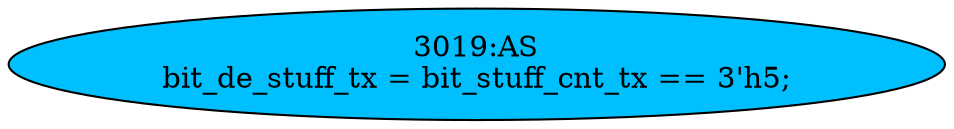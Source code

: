 strict digraph "" {
	node [label="\N"];
	"3019:AS"	 [ast="<pyverilog.vparser.ast.Assign object at 0x7f44f692b450>",
		def_var="['bit_de_stuff_tx']",
		fillcolor=deepskyblue,
		label="3019:AS
bit_de_stuff_tx = bit_stuff_cnt_tx == 3'h5;",
		statements="[]",
		style=filled,
		typ=Assign,
		use_var="['bit_stuff_cnt_tx']"];
}

